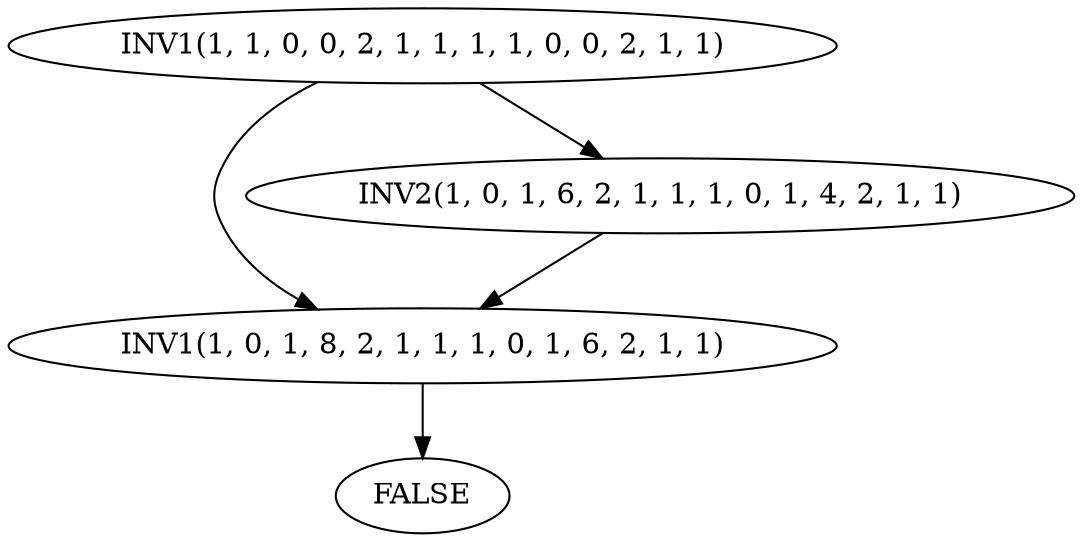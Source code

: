 digraph dag {
0[label="FALSE"];
1->0;
1[label="INV1(1, 0, 1, 8, 2, 1, 1, 1, 0, 1, 6, 2, 1, 1)"];
3->1;
2->1;
2[label="INV2(1, 0, 1, 6, 2, 1, 1, 1, 0, 1, 4, 2, 1, 1)"];
3->2;
3[label="INV1(1, 1, 0, 0, 2, 1, 1, 1, 1, 0, 0, 2, 1, 1)"];
}
